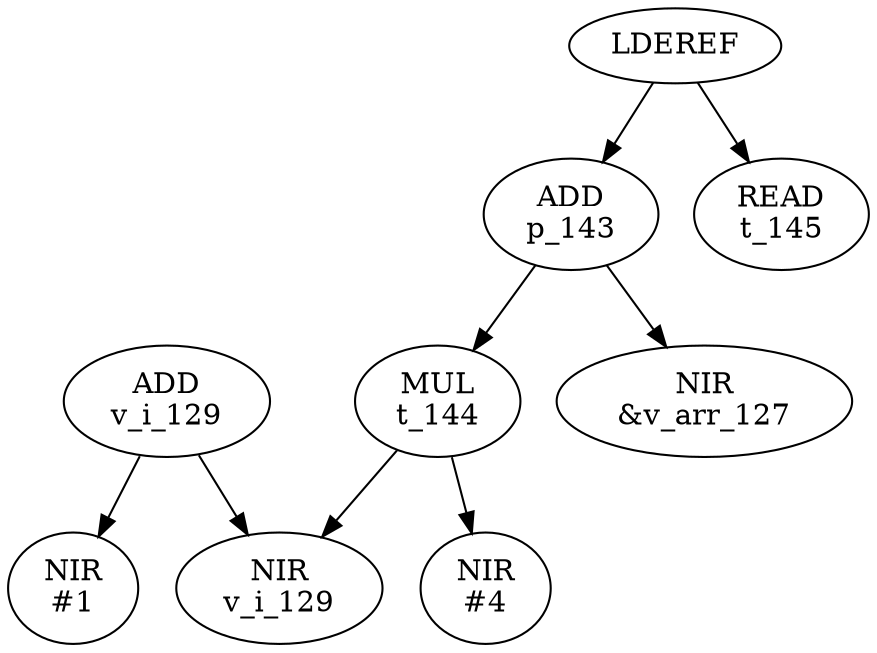 digraph {NODE_f3ce3270 [label="NIR
#4
"]
NODE_f3cdaf20 [label="NIR
v_i_129
"]
NODE_f3ce90e0 [label="MUL
t_144
"]
NODE_f3ce90e0 -> NODE_f3ce3270;
NODE_f3ce90e0 -> NODE_f3cdaf20;
NODE_f3cd3620 [label="NIR
&v_arr_127
"]
NODE_f3cda880 [label="ADD
p_143
"]
NODE_f3cda880 -> NODE_f3cd3620;
NODE_f3cda880 -> NODE_f3ce90e0;
NODE_f3cda160 [label="READ
t_145
"]
NODE_f3cda230 [label="LDEREF
"]
NODE_f3cda230 -> NODE_f3cda880;
NODE_f3cda230 -> NODE_f3cda160;
NODE_f3cda2e0 [label="NIR
#1
"]
NODE_f3cda1e0 [label="ADD
v_i_129
"]
NODE_f3cda1e0 -> NODE_f3cdaf20;
NODE_f3cda1e0 -> NODE_f3cda2e0;
}